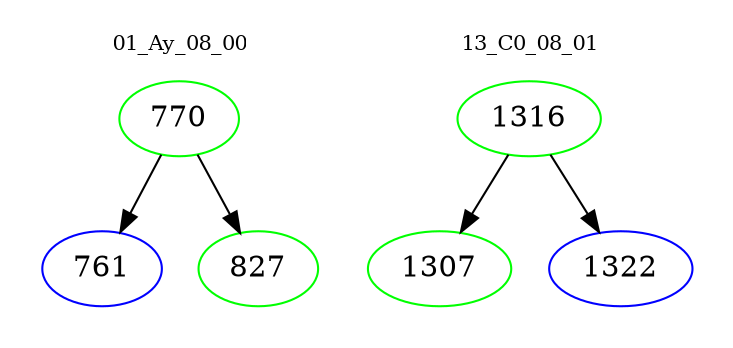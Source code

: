 digraph{
subgraph cluster_0 {
color = white
label = "01_Ay_08_00";
fontsize=10;
T0_770 [label="770", color="green"]
T0_770 -> T0_761 [color="black"]
T0_761 [label="761", color="blue"]
T0_770 -> T0_827 [color="black"]
T0_827 [label="827", color="green"]
}
subgraph cluster_1 {
color = white
label = "13_C0_08_01";
fontsize=10;
T1_1316 [label="1316", color="green"]
T1_1316 -> T1_1307 [color="black"]
T1_1307 [label="1307", color="green"]
T1_1316 -> T1_1322 [color="black"]
T1_1322 [label="1322", color="blue"]
}
}
